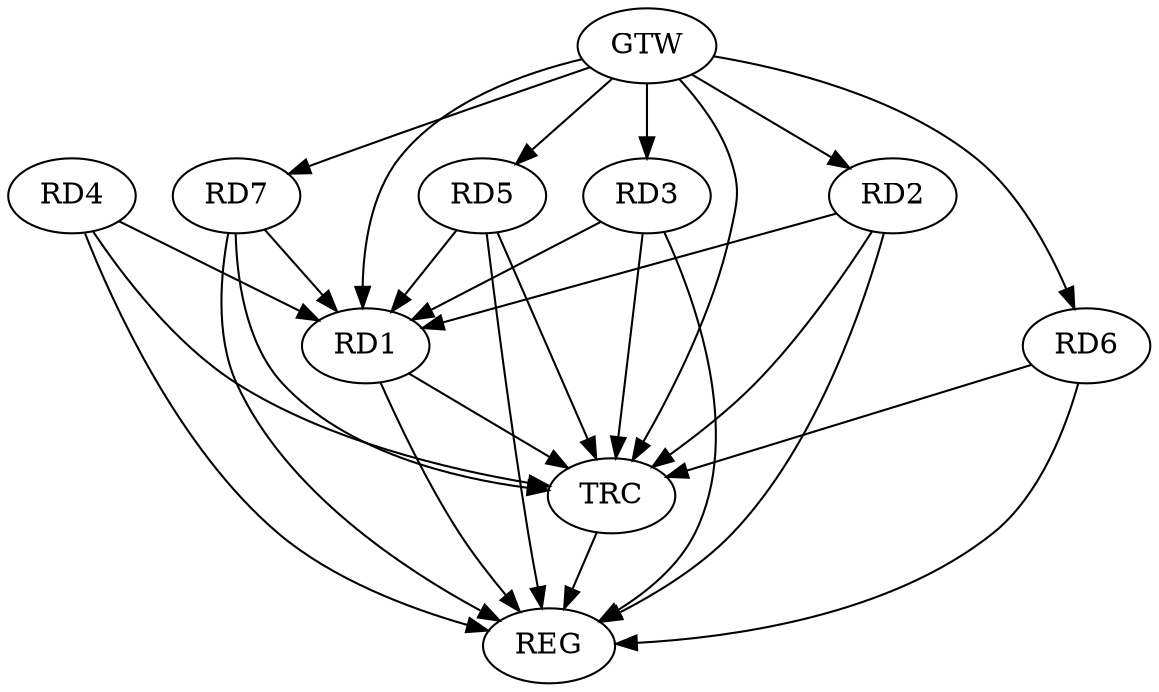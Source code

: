 strict digraph G {
  RD1 [ label="RD1" ];
  RD2 [ label="RD2" ];
  RD3 [ label="RD3" ];
  RD4 [ label="RD4" ];
  RD5 [ label="RD5" ];
  RD6 [ label="RD6" ];
  RD7 [ label="RD7" ];
  GTW [ label="GTW" ];
  REG [ label="REG" ];
  TRC [ label="TRC" ];
  GTW -> RD1;
  GTW -> RD2;
  GTW -> RD3;
  GTW -> RD5;
  GTW -> RD6;
  GTW -> RD7;
  RD1 -> REG;
  RD2 -> REG;
  RD3 -> REG;
  RD4 -> REG;
  RD5 -> REG;
  RD6 -> REG;
  RD7 -> REG;
  RD1 -> TRC;
  RD2 -> TRC;
  RD3 -> TRC;
  RD4 -> TRC;
  RD5 -> TRC;
  RD6 -> TRC;
  RD7 -> TRC;
  GTW -> TRC;
  TRC -> REG;
  RD7 -> RD1;
  RD3 -> RD1;
  RD5 -> RD1;
  RD4 -> RD1;
  RD2 -> RD1;
}
